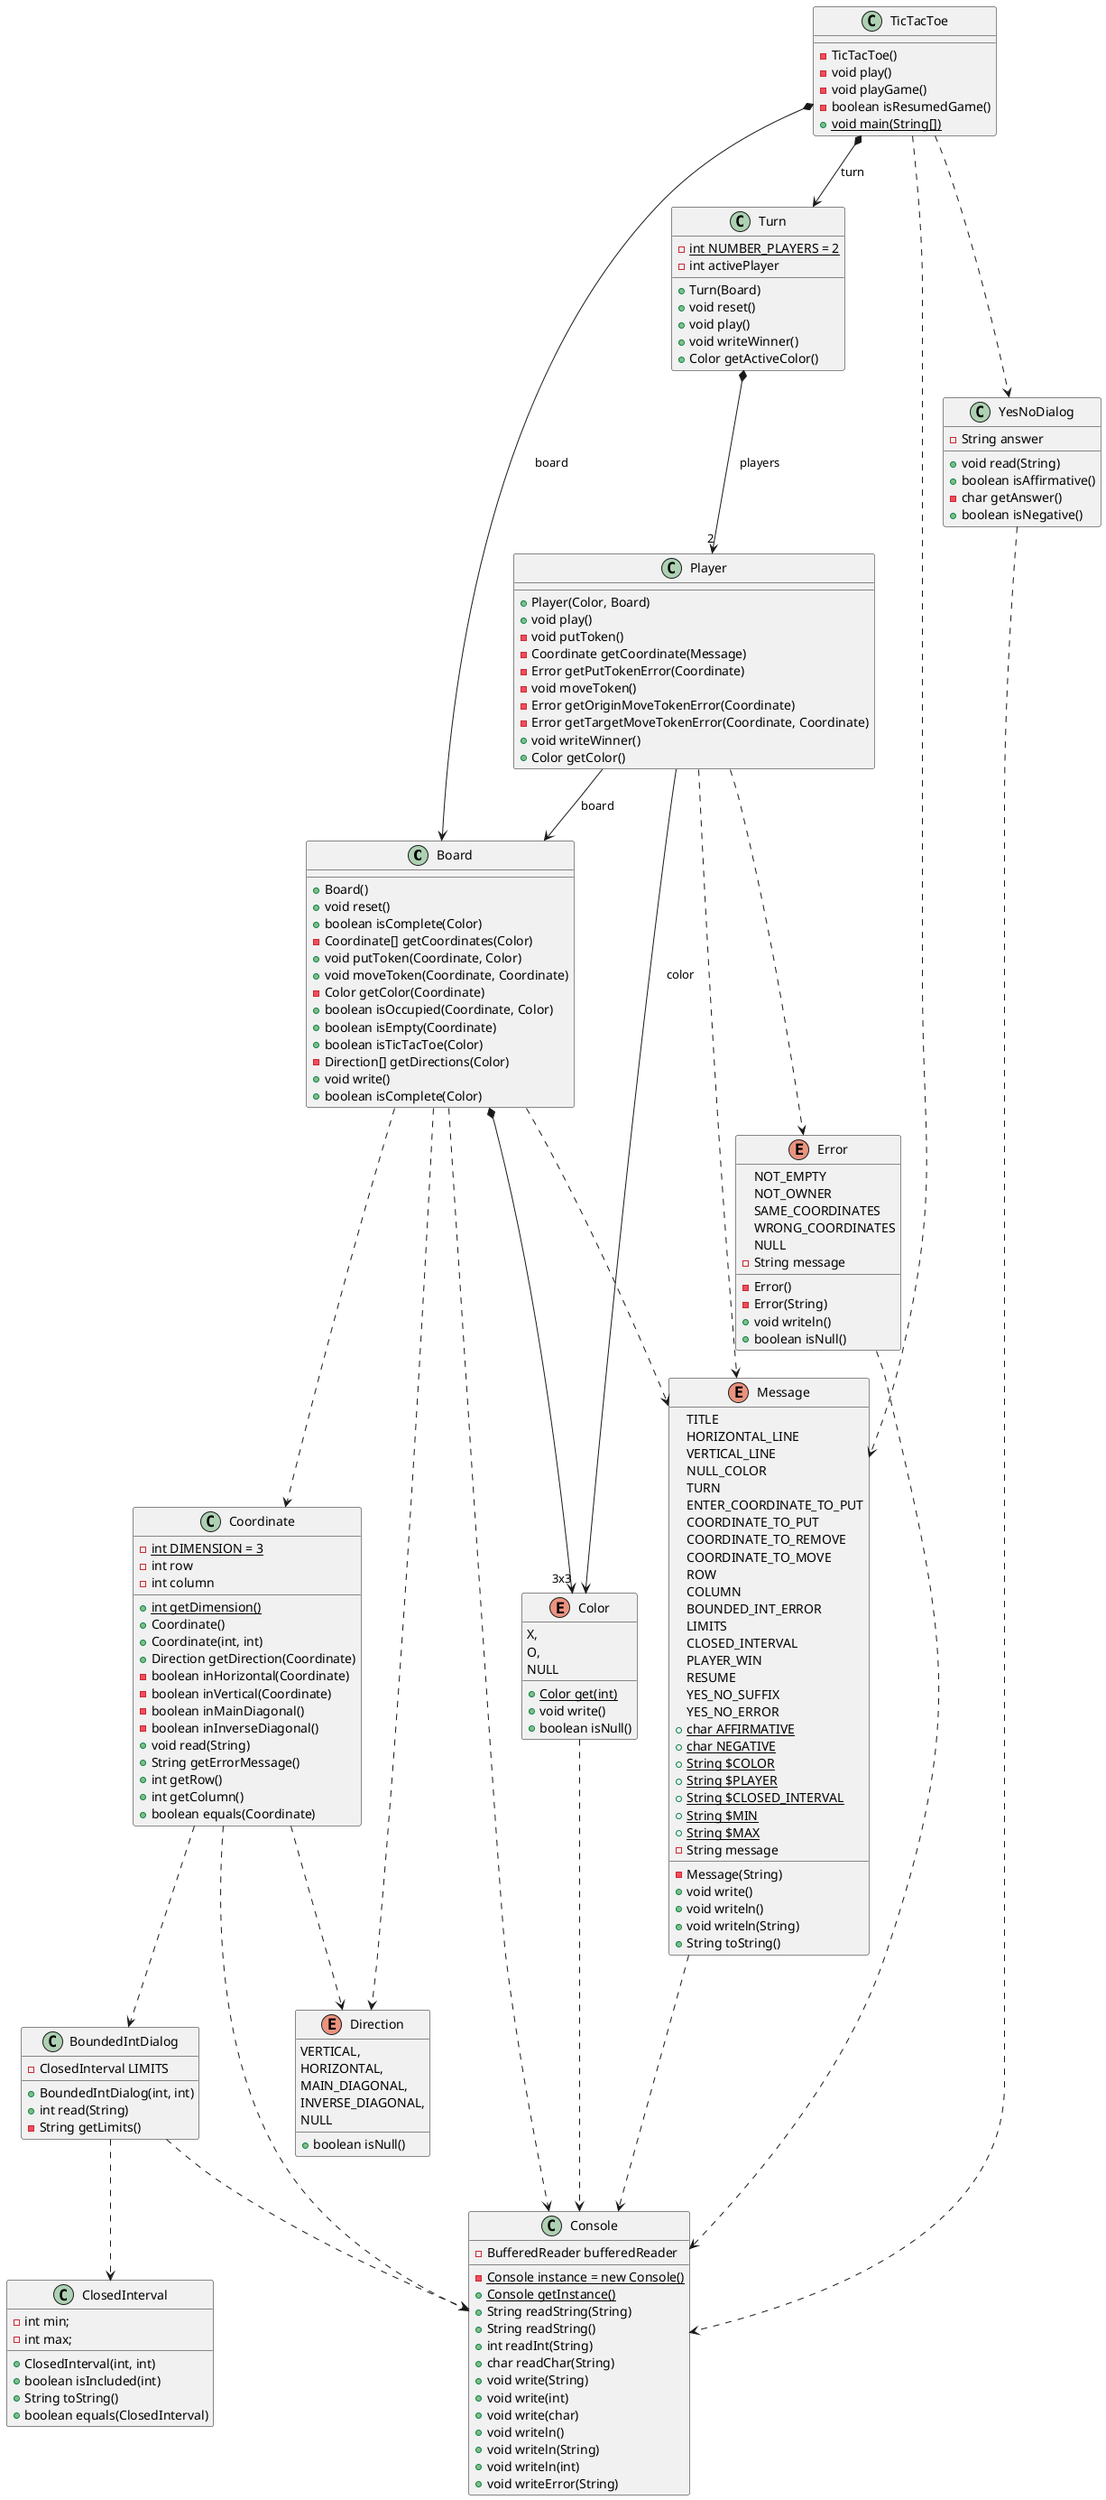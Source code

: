 @startuml

class Board {
	+ Board() 
	+ void reset() 
	+ boolean isComplete(Color)
	- Coordinate[] getCoordinates(Color)
	+ void putToken(Coordinate, Color)
	+ void moveToken(Coordinate, Coordinate) 
	- Color getColor(Coordinate) 
	+ boolean isOccupied(Coordinate, Color) 
	+ boolean isEmpty(Coordinate)
	+ boolean isTicTacToe(Color) 
	- Direction[] getDirections(Color)
	+ void write()
	+ boolean isComplete(Color)
}

class BoundedIntDialog {
	- ClosedInterval LIMITS
	+ BoundedIntDialog(int, int)
	+ int read(String) 
	- String getLimits()
}

enum Color {
	X,
	O,
	NULL
	+ {static} Color get(int)
	+ void write() 
	+ boolean isNull()
}

class Console {
	- {static} Console instance = new Console()
	+ {static} Console getInstance()
	- BufferedReader bufferedReader
	+ String readString(String) 
	+ String readString()
	+ int readInt(String) 
	+ char readChar(String) 
	+ void write(String)
	+ void write(int)
	+ void write(char)
	+ void writeln()
	+ void writeln(String)
	+ void writeln(int) 
	+ void writeError(String) 
}

class Coordinate {
	- {static} int DIMENSION = 3
	- int row
	- int column
	+ {static} int getDimension()
	+ Coordinate() 
	+ Coordinate(int, int) 
	+ Direction getDirection(Coordinate)
	- boolean inHorizontal(Coordinate)
	- boolean inVertical(Coordinate)
	- boolean inMainDiagonal() 
	- boolean inInverseDiagonal() 
	+ void read(String)
	+ String getErrorMessage() 
	+ int getRow()
	+ int getColumn()
	+ boolean equals(Coordinate)
}

enum Direction {
	VERTICAL,
	HORIZONTAL,
	MAIN_DIAGONAL,
	INVERSE_DIAGONAL,
	NULL
	+ boolean isNull() 
}

enum Error {
	NOT_EMPTY
	NOT_OWNER
	SAME_COORDINATES
	WRONG_COORDINATES
	NULL
	- String message
	- Error()
	- Error(String)
	+ void writeln()
	+ boolean isNull()
}

enum Message {
	TITLE
	HORIZONTAL_LINE
	VERTICAL_LINE
	NULL_COLOR
	TURN
	ENTER_COORDINATE_TO_PUT
	COORDINATE_TO_PUT
	COORDINATE_TO_REMOVE
	COORDINATE_TO_MOVE
	ROW
	COLUMN
	BOUNDED_INT_ERROR
	LIMITS
	CLOSED_INTERVAL
	PLAYER_WIN
	RESUME
	YES_NO_SUFFIX
	YES_NO_ERROR
	+ {static} char AFFIRMATIVE
	+ {static} char NEGATIVE
	+ {static} String $COLOR
	+ {static} String $PLAYER
	+ {static} String $CLOSED_INTERVAL
	+ {static} String $MIN
	+ {static} String $MAX
	- String message
	- Message(String)
	+ void write()
	+ void writeln() 
	+ void writeln(String)
	+ String toString() 
}

class Player {
	+ Player(Color, Board)
	+ void play() 
	- void putToken()
	- Coordinate getCoordinate(Message) 
	- Error getPutTokenError(Coordinate)
	- void moveToken() 
	- Error getOriginMoveTokenError(Coordinate) 
	- Error getTargetMoveTokenError(Coordinate, Coordinate)
	+ void writeWinner() 
	+ Color getColor() 
}

class TicTacToe {
	- TicTacToe() 
	- void play() 
	- void playGame() 
	- boolean isResumedGame() 
	+ {static} void main(String[])
}

class Turn {
	- {static} int NUMBER_PLAYERS = 2
	- int activePlayer
	+ Turn(Board) 
	+ void reset()
	+ void play()
	+ void writeWinner()
	+ Color getActiveColor() 
}

class YesNoDialog {
	- String answer
	+ void read(String)
	+ boolean isAffirmative()
	- char getAnswer() 
	+ boolean isNegative() 
}

class ClosedInterval {
	- int min;
	- int max;
	+ ClosedInterval(int, int) 
	+ boolean isIncluded(int) 
	+ String toString()
	+ boolean equals(ClosedInterval)
}

TicTacToe ..> Message
TicTacToe ..> YesNoDialog
TicTacToe *-down-> Turn : turn
TicTacToe *-down-> Board : board
Turn *-down-> "2" Player : players
Player -down-> Board : board
Player -down-> Color : color
Player ..> Error
Player ..> Message
Board *-down-> "3x3" Color
Board ..> Coordinate
Board ..> Direction
Board ..> Message
Coordinate ..> Direction
Coordinate ..> BoundedIntDialog
BoundedIntDialog ..> ClosedInterval
YesNoDialog ..> Console
BoundedIntDialog ..> Console
Coordinate ..> Console
Board ..> Console
Color ..> Console
Message ..> Console
Error ..> Console
@enduml